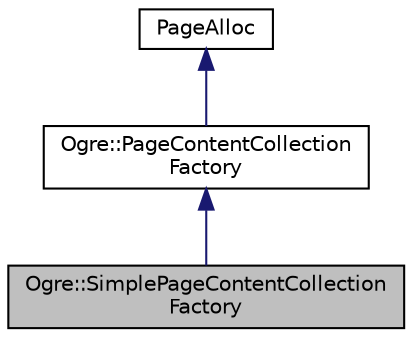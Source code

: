 digraph "Ogre::SimplePageContentCollectionFactory"
{
  bgcolor="transparent";
  edge [fontname="Helvetica",fontsize="10",labelfontname="Helvetica",labelfontsize="10"];
  node [fontname="Helvetica",fontsize="10",shape=record];
  Node0 [label="Ogre::SimplePageContentCollection\lFactory",height=0.2,width=0.4,color="black", fillcolor="grey75", style="filled", fontcolor="black"];
  Node1 -> Node0 [dir="back",color="midnightblue",fontsize="10",style="solid",fontname="Helvetica"];
  Node1 [label="Ogre::PageContentCollection\lFactory",height=0.2,width=0.4,color="black",URL="$class_ogre_1_1_page_content_collection_factory.html",tooltip="Define the interface to a factory class that will create subclasses of PageContentCollection. "];
  Node2 -> Node1 [dir="back",color="midnightblue",fontsize="10",style="solid",fontname="Helvetica"];
  Node2 [label="PageAlloc",height=0.2,width=0.4,color="black",URL="$class_ogre_1_1_allocated_object.html"];
}
